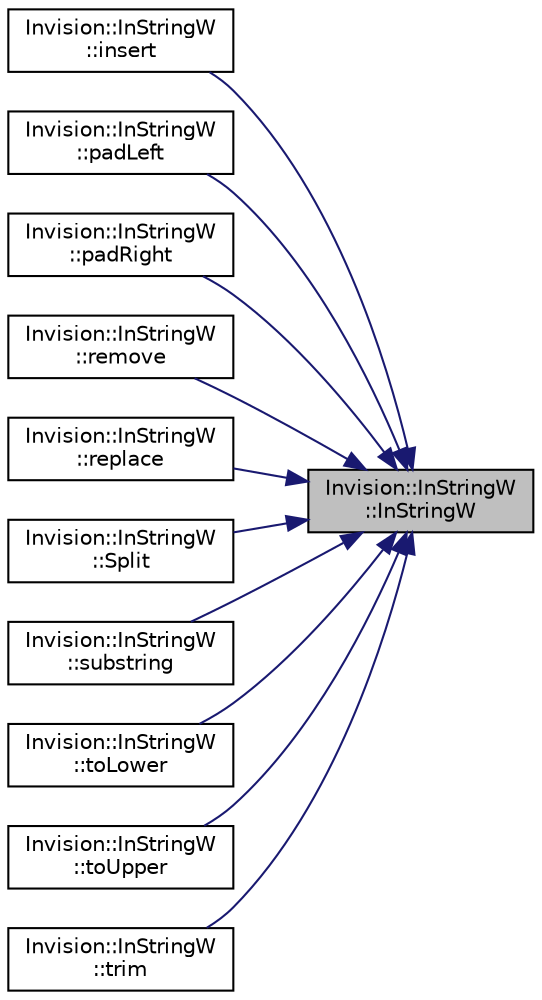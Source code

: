 digraph "Invision::InStringW::InStringW"
{
 // LATEX_PDF_SIZE
  edge [fontname="Helvetica",fontsize="10",labelfontname="Helvetica",labelfontsize="10"];
  node [fontname="Helvetica",fontsize="10",shape=record];
  rankdir="RL";
  Node1 [label="Invision::InStringW\l::InStringW",height=0.2,width=0.4,color="black", fillcolor="grey75", style="filled", fontcolor="black",tooltip=" "];
  Node1 -> Node2 [dir="back",color="midnightblue",fontsize="10",style="solid",fontname="Helvetica"];
  Node2 [label="Invision::InStringW\l::insert",height=0.2,width=0.4,color="black", fillcolor="white", style="filled",URL="$class_invision_1_1_in_string_w.html#a90f8e9808002ba7654b94e98587ab669",tooltip=" "];
  Node1 -> Node3 [dir="back",color="midnightblue",fontsize="10",style="solid",fontname="Helvetica"];
  Node3 [label="Invision::InStringW\l::padLeft",height=0.2,width=0.4,color="black", fillcolor="white", style="filled",URL="$class_invision_1_1_in_string_w.html#a0506b7221a10842b5d6eff21a218f642",tooltip=" "];
  Node1 -> Node4 [dir="back",color="midnightblue",fontsize="10",style="solid",fontname="Helvetica"];
  Node4 [label="Invision::InStringW\l::padRight",height=0.2,width=0.4,color="black", fillcolor="white", style="filled",URL="$class_invision_1_1_in_string_w.html#ac898bed2ae665f37dca6f195ea8acf26",tooltip=" "];
  Node1 -> Node5 [dir="back",color="midnightblue",fontsize="10",style="solid",fontname="Helvetica"];
  Node5 [label="Invision::InStringW\l::remove",height=0.2,width=0.4,color="black", fillcolor="white", style="filled",URL="$class_invision_1_1_in_string_w.html#a331c593e69b8c1dbb474abe5a39254f6",tooltip=" "];
  Node1 -> Node6 [dir="back",color="midnightblue",fontsize="10",style="solid",fontname="Helvetica"];
  Node6 [label="Invision::InStringW\l::replace",height=0.2,width=0.4,color="black", fillcolor="white", style="filled",URL="$class_invision_1_1_in_string_w.html#af21a1c69dc78e2eb5a5b564ff57ac184",tooltip=" "];
  Node1 -> Node7 [dir="back",color="midnightblue",fontsize="10",style="solid",fontname="Helvetica"];
  Node7 [label="Invision::InStringW\l::Split",height=0.2,width=0.4,color="black", fillcolor="white", style="filled",URL="$class_invision_1_1_in_string_w.html#a86b1637a57b483473e1f0d634251725b",tooltip=" "];
  Node1 -> Node8 [dir="back",color="midnightblue",fontsize="10",style="solid",fontname="Helvetica"];
  Node8 [label="Invision::InStringW\l::substring",height=0.2,width=0.4,color="black", fillcolor="white", style="filled",URL="$class_invision_1_1_in_string_w.html#a2bd4776914d2c0a874cb64d76124b554",tooltip=" "];
  Node1 -> Node9 [dir="back",color="midnightblue",fontsize="10",style="solid",fontname="Helvetica"];
  Node9 [label="Invision::InStringW\l::toLower",height=0.2,width=0.4,color="black", fillcolor="white", style="filled",URL="$class_invision_1_1_in_string_w.html#aea8037daf1e8c9dd2a021b1b07fab2a0",tooltip=" "];
  Node1 -> Node10 [dir="back",color="midnightblue",fontsize="10",style="solid",fontname="Helvetica"];
  Node10 [label="Invision::InStringW\l::toUpper",height=0.2,width=0.4,color="black", fillcolor="white", style="filled",URL="$class_invision_1_1_in_string_w.html#a34ca43a9fdb0d730874072f0b307ca80",tooltip=" "];
  Node1 -> Node11 [dir="back",color="midnightblue",fontsize="10",style="solid",fontname="Helvetica"];
  Node11 [label="Invision::InStringW\l::trim",height=0.2,width=0.4,color="black", fillcolor="white", style="filled",URL="$class_invision_1_1_in_string_w.html#aa8e8084a6aa92aedc750914165593090",tooltip=" "];
}
